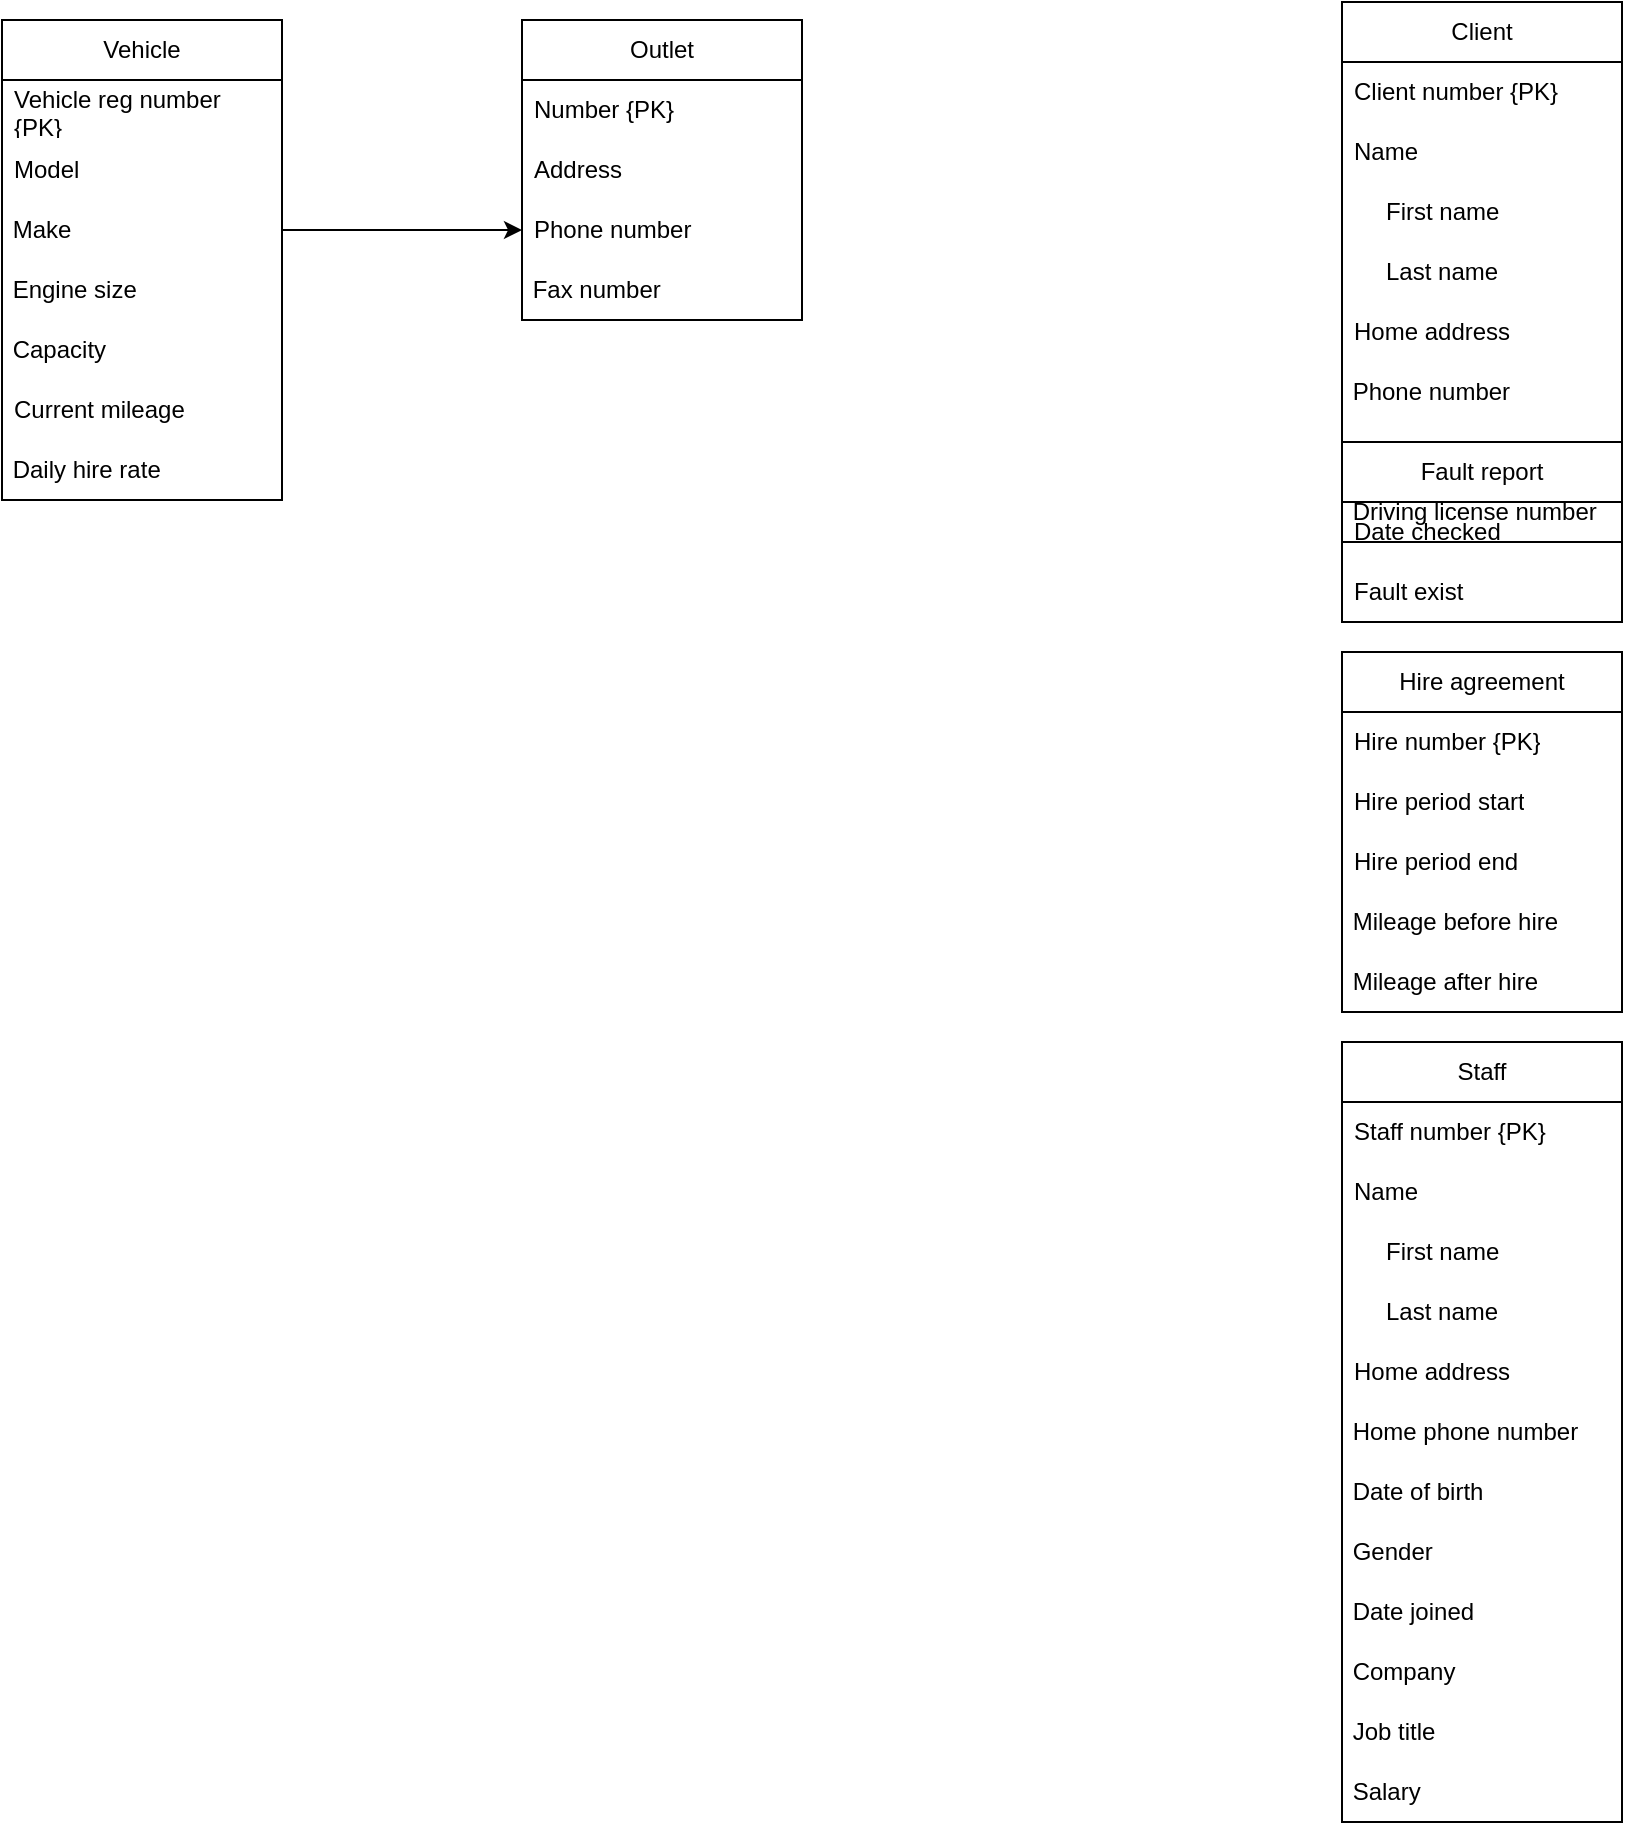 <mxfile version="24.2.7" type="github">
  <diagram name="Page-1" id="LdbcUFC1tRVgujnVX4Xb">
    <mxGraphModel dx="592" dy="398" grid="1" gridSize="10" guides="1" tooltips="1" connect="1" arrows="1" fold="1" page="1" pageScale="1" pageWidth="850" pageHeight="1100" math="0" shadow="0">
      <root>
        <mxCell id="0" />
        <mxCell id="1" parent="0" />
        <mxCell id="Ls-SHakYHyXTyBNyHONt-1" value="Outlet" style="swimlane;fontStyle=0;childLayout=stackLayout;horizontal=1;startSize=30;horizontalStack=0;resizeParent=1;resizeParentMax=0;resizeLast=0;collapsible=1;marginBottom=0;whiteSpace=wrap;html=1;" vertex="1" parent="1">
          <mxGeometry x="300" y="39" width="140" height="150" as="geometry">
            <mxRectangle x="300" y="39" width="70" height="30" as="alternateBounds" />
          </mxGeometry>
        </mxCell>
        <mxCell id="Ls-SHakYHyXTyBNyHONt-2" value="Number {PK}" style="text;strokeColor=none;fillColor=none;align=left;verticalAlign=middle;spacingLeft=4;spacingRight=4;overflow=hidden;points=[[0,0.5],[1,0.5]];portConstraint=eastwest;rotatable=0;whiteSpace=wrap;html=1;" vertex="1" parent="Ls-SHakYHyXTyBNyHONt-1">
          <mxGeometry y="30" width="140" height="30" as="geometry" />
        </mxCell>
        <mxCell id="Ls-SHakYHyXTyBNyHONt-3" value="Address" style="text;strokeColor=none;fillColor=none;align=left;verticalAlign=middle;spacingLeft=4;spacingRight=4;overflow=hidden;points=[[0,0.5],[1,0.5]];portConstraint=eastwest;rotatable=0;whiteSpace=wrap;html=1;" vertex="1" parent="Ls-SHakYHyXTyBNyHONt-1">
          <mxGeometry y="60" width="140" height="30" as="geometry" />
        </mxCell>
        <mxCell id="Ls-SHakYHyXTyBNyHONt-4" value="Phone number" style="text;strokeColor=none;fillColor=none;align=left;verticalAlign=middle;spacingLeft=4;spacingRight=4;overflow=hidden;points=[[0,0.5],[1,0.5]];portConstraint=eastwest;rotatable=0;whiteSpace=wrap;html=1;" vertex="1" parent="Ls-SHakYHyXTyBNyHONt-1">
          <mxGeometry y="90" width="140" height="30" as="geometry" />
        </mxCell>
        <mxCell id="Ls-SHakYHyXTyBNyHONt-34" value="&amp;nbsp;Fax number" style="text;html=1;align=left;verticalAlign=middle;whiteSpace=wrap;rounded=0;" vertex="1" parent="Ls-SHakYHyXTyBNyHONt-1">
          <mxGeometry y="120" width="140" height="30" as="geometry" />
        </mxCell>
        <mxCell id="Ls-SHakYHyXTyBNyHONt-5" value="Client" style="swimlane;fontStyle=0;childLayout=stackLayout;horizontal=1;startSize=30;horizontalStack=0;resizeParent=1;resizeParentMax=0;resizeLast=0;collapsible=1;marginBottom=0;whiteSpace=wrap;html=1;" vertex="1" parent="1">
          <mxGeometry x="710" y="30" width="140" height="270" as="geometry" />
        </mxCell>
        <mxCell id="Ls-SHakYHyXTyBNyHONt-6" value="Client number {PK}" style="text;strokeColor=none;fillColor=none;align=left;verticalAlign=middle;spacingLeft=4;spacingRight=4;overflow=hidden;points=[[0,0.5],[1,0.5]];portConstraint=eastwest;rotatable=0;whiteSpace=wrap;html=1;" vertex="1" parent="Ls-SHakYHyXTyBNyHONt-5">
          <mxGeometry y="30" width="140" height="30" as="geometry" />
        </mxCell>
        <mxCell id="Ls-SHakYHyXTyBNyHONt-7" value="Name" style="text;strokeColor=none;fillColor=none;align=left;verticalAlign=middle;spacingLeft=4;spacingRight=4;overflow=hidden;points=[[0,0.5],[1,0.5]];portConstraint=eastwest;rotatable=0;whiteSpace=wrap;html=1;" vertex="1" parent="Ls-SHakYHyXTyBNyHONt-5">
          <mxGeometry y="60" width="140" height="30" as="geometry" />
        </mxCell>
        <mxCell id="Ls-SHakYHyXTyBNyHONt-65" value="First name" style="text;html=1;align=left;verticalAlign=middle;whiteSpace=wrap;rounded=0;spacingLeft=20;" vertex="1" parent="Ls-SHakYHyXTyBNyHONt-5">
          <mxGeometry y="90" width="140" height="30" as="geometry" />
        </mxCell>
        <mxCell id="Ls-SHakYHyXTyBNyHONt-66" value="Last name" style="text;html=1;align=left;verticalAlign=middle;whiteSpace=wrap;rounded=0;spacingLeft=20;" vertex="1" parent="Ls-SHakYHyXTyBNyHONt-5">
          <mxGeometry y="120" width="140" height="30" as="geometry" />
        </mxCell>
        <mxCell id="Ls-SHakYHyXTyBNyHONt-8" value="Home address" style="text;strokeColor=none;fillColor=none;align=left;verticalAlign=middle;spacingLeft=4;spacingRight=4;overflow=hidden;points=[[0,0.5],[1,0.5]];portConstraint=eastwest;rotatable=0;whiteSpace=wrap;html=1;" vertex="1" parent="Ls-SHakYHyXTyBNyHONt-5">
          <mxGeometry y="150" width="140" height="30" as="geometry" />
        </mxCell>
        <mxCell id="Ls-SHakYHyXTyBNyHONt-28" value="&amp;nbsp;Phone number" style="text;html=1;align=left;verticalAlign=middle;whiteSpace=wrap;rounded=0;" vertex="1" parent="Ls-SHakYHyXTyBNyHONt-5">
          <mxGeometry y="180" width="140" height="30" as="geometry" />
        </mxCell>
        <mxCell id="Ls-SHakYHyXTyBNyHONt-30" value="&amp;nbsp;Date of birth" style="text;html=1;align=left;verticalAlign=middle;whiteSpace=wrap;rounded=0;" vertex="1" parent="Ls-SHakYHyXTyBNyHONt-5">
          <mxGeometry y="210" width="140" height="30" as="geometry" />
        </mxCell>
        <mxCell id="Ls-SHakYHyXTyBNyHONt-29" value="&amp;nbsp;Driving license number" style="text;html=1;align=left;verticalAlign=middle;whiteSpace=wrap;rounded=0;" vertex="1" parent="Ls-SHakYHyXTyBNyHONt-5">
          <mxGeometry y="240" width="140" height="30" as="geometry" />
        </mxCell>
        <mxCell id="Ls-SHakYHyXTyBNyHONt-12" value="Vehicle" style="swimlane;fontStyle=0;childLayout=stackLayout;horizontal=1;startSize=30;horizontalStack=0;resizeParent=1;resizeParentMax=0;resizeLast=0;collapsible=1;marginBottom=0;whiteSpace=wrap;html=1;" vertex="1" parent="1">
          <mxGeometry x="40" y="39" width="140" height="240" as="geometry">
            <mxRectangle x="40" y="39" width="80" height="30" as="alternateBounds" />
          </mxGeometry>
        </mxCell>
        <mxCell id="Ls-SHakYHyXTyBNyHONt-13" value="Vehicle reg number {PK}" style="text;strokeColor=none;fillColor=none;align=left;verticalAlign=middle;spacingLeft=4;spacingRight=4;overflow=hidden;points=[[0,0.5],[1,0.5]];portConstraint=eastwest;rotatable=0;whiteSpace=wrap;html=1;" vertex="1" parent="Ls-SHakYHyXTyBNyHONt-12">
          <mxGeometry y="30" width="140" height="30" as="geometry" />
        </mxCell>
        <mxCell id="Ls-SHakYHyXTyBNyHONt-14" value="Model" style="text;strokeColor=none;fillColor=none;align=left;verticalAlign=middle;spacingLeft=4;spacingRight=4;overflow=hidden;points=[[0,0.5],[1,0.5]];portConstraint=eastwest;rotatable=0;whiteSpace=wrap;html=1;" vertex="1" parent="Ls-SHakYHyXTyBNyHONt-12">
          <mxGeometry y="60" width="140" height="30" as="geometry" />
        </mxCell>
        <mxCell id="Ls-SHakYHyXTyBNyHONt-35" value="&amp;nbsp;Make" style="text;html=1;align=left;verticalAlign=middle;whiteSpace=wrap;rounded=0;" vertex="1" parent="Ls-SHakYHyXTyBNyHONt-12">
          <mxGeometry y="90" width="140" height="30" as="geometry" />
        </mxCell>
        <mxCell id="Ls-SHakYHyXTyBNyHONt-37" value="&amp;nbsp;Engine size" style="text;html=1;align=left;verticalAlign=middle;whiteSpace=wrap;rounded=0;" vertex="1" parent="Ls-SHakYHyXTyBNyHONt-12">
          <mxGeometry y="120" width="140" height="30" as="geometry" />
        </mxCell>
        <mxCell id="Ls-SHakYHyXTyBNyHONt-36" value="&amp;nbsp;Capacity" style="text;html=1;align=left;verticalAlign=middle;whiteSpace=wrap;rounded=0;" vertex="1" parent="Ls-SHakYHyXTyBNyHONt-12">
          <mxGeometry y="150" width="140" height="30" as="geometry" />
        </mxCell>
        <mxCell id="Ls-SHakYHyXTyBNyHONt-15" value="Current mileage" style="text;strokeColor=none;fillColor=none;align=left;verticalAlign=middle;spacingLeft=4;spacingRight=4;overflow=hidden;points=[[0,0.5],[1,0.5]];portConstraint=eastwest;rotatable=0;whiteSpace=wrap;html=1;" vertex="1" parent="Ls-SHakYHyXTyBNyHONt-12">
          <mxGeometry y="180" width="140" height="30" as="geometry" />
        </mxCell>
        <mxCell id="Ls-SHakYHyXTyBNyHONt-39" value="&amp;nbsp;Daily hire rate" style="text;html=1;align=left;verticalAlign=middle;whiteSpace=wrap;rounded=0;" vertex="1" parent="Ls-SHakYHyXTyBNyHONt-12">
          <mxGeometry y="210" width="140" height="30" as="geometry" />
        </mxCell>
        <mxCell id="Ls-SHakYHyXTyBNyHONt-16" value="Staff" style="swimlane;fontStyle=0;childLayout=stackLayout;horizontal=1;startSize=30;horizontalStack=0;resizeParent=1;resizeParentMax=0;resizeLast=0;collapsible=1;marginBottom=0;whiteSpace=wrap;html=1;" vertex="1" parent="1">
          <mxGeometry x="710" y="550" width="140" height="390" as="geometry" />
        </mxCell>
        <mxCell id="Ls-SHakYHyXTyBNyHONt-17" value="Staff number {PK}" style="text;strokeColor=none;fillColor=none;align=left;verticalAlign=middle;spacingLeft=4;spacingRight=4;overflow=hidden;points=[[0,0.5],[1,0.5]];portConstraint=eastwest;rotatable=0;whiteSpace=wrap;html=1;" vertex="1" parent="Ls-SHakYHyXTyBNyHONt-16">
          <mxGeometry y="30" width="140" height="30" as="geometry" />
        </mxCell>
        <mxCell id="Ls-SHakYHyXTyBNyHONt-18" value="Name" style="text;strokeColor=none;fillColor=none;align=left;verticalAlign=middle;spacingLeft=4;spacingRight=4;overflow=hidden;points=[[0,0.5],[1,0.5]];portConstraint=eastwest;rotatable=0;whiteSpace=wrap;html=1;" vertex="1" parent="Ls-SHakYHyXTyBNyHONt-16">
          <mxGeometry y="60" width="140" height="30" as="geometry" />
        </mxCell>
        <mxCell id="Ls-SHakYHyXTyBNyHONt-62" value="First name" style="text;html=1;align=left;verticalAlign=middle;whiteSpace=wrap;rounded=0;spacingLeft=20;" vertex="1" parent="Ls-SHakYHyXTyBNyHONt-16">
          <mxGeometry y="90" width="140" height="30" as="geometry" />
        </mxCell>
        <mxCell id="Ls-SHakYHyXTyBNyHONt-63" value="Last name" style="text;html=1;align=left;verticalAlign=middle;whiteSpace=wrap;rounded=0;spacingLeft=20;" vertex="1" parent="Ls-SHakYHyXTyBNyHONt-16">
          <mxGeometry y="120" width="140" height="30" as="geometry" />
        </mxCell>
        <mxCell id="Ls-SHakYHyXTyBNyHONt-19" value="Home address" style="text;strokeColor=none;fillColor=none;align=left;verticalAlign=middle;spacingLeft=4;spacingRight=4;overflow=hidden;points=[[0,0.5],[1,0.5]];portConstraint=eastwest;rotatable=0;whiteSpace=wrap;html=1;" vertex="1" parent="Ls-SHakYHyXTyBNyHONt-16">
          <mxGeometry y="150" width="140" height="30" as="geometry" />
        </mxCell>
        <mxCell id="Ls-SHakYHyXTyBNyHONt-45" value="&amp;nbsp;Home phone number" style="text;html=1;align=left;verticalAlign=middle;whiteSpace=wrap;rounded=0;" vertex="1" parent="Ls-SHakYHyXTyBNyHONt-16">
          <mxGeometry y="180" width="140" height="30" as="geometry" />
        </mxCell>
        <mxCell id="Ls-SHakYHyXTyBNyHONt-47" value="&amp;nbsp;Date of birth" style="text;html=1;align=left;verticalAlign=middle;whiteSpace=wrap;rounded=0;" vertex="1" parent="Ls-SHakYHyXTyBNyHONt-16">
          <mxGeometry y="210" width="140" height="30" as="geometry" />
        </mxCell>
        <mxCell id="Ls-SHakYHyXTyBNyHONt-46" value="&amp;nbsp;Gender" style="text;html=1;align=left;verticalAlign=middle;whiteSpace=wrap;rounded=0;" vertex="1" parent="Ls-SHakYHyXTyBNyHONt-16">
          <mxGeometry y="240" width="140" height="30" as="geometry" />
        </mxCell>
        <mxCell id="Ls-SHakYHyXTyBNyHONt-44" value="&amp;nbsp;Date joined" style="text;html=1;align=left;verticalAlign=middle;whiteSpace=wrap;rounded=0;" vertex="1" parent="Ls-SHakYHyXTyBNyHONt-16">
          <mxGeometry y="270" width="140" height="30" as="geometry" />
        </mxCell>
        <mxCell id="Ls-SHakYHyXTyBNyHONt-48" value="&amp;nbsp;Company" style="text;html=1;align=left;verticalAlign=middle;whiteSpace=wrap;rounded=0;" vertex="1" parent="Ls-SHakYHyXTyBNyHONt-16">
          <mxGeometry y="300" width="140" height="30" as="geometry" />
        </mxCell>
        <mxCell id="Ls-SHakYHyXTyBNyHONt-49" value="&amp;nbsp;Job title" style="text;html=1;align=left;verticalAlign=middle;whiteSpace=wrap;rounded=0;" vertex="1" parent="Ls-SHakYHyXTyBNyHONt-16">
          <mxGeometry y="330" width="140" height="30" as="geometry" />
        </mxCell>
        <mxCell id="Ls-SHakYHyXTyBNyHONt-50" value="&amp;nbsp;Salary" style="text;html=1;align=left;verticalAlign=middle;whiteSpace=wrap;rounded=0;" vertex="1" parent="Ls-SHakYHyXTyBNyHONt-16">
          <mxGeometry y="360" width="140" height="30" as="geometry" />
        </mxCell>
        <mxCell id="Ls-SHakYHyXTyBNyHONt-20" value="Fault report" style="swimlane;fontStyle=0;childLayout=stackLayout;horizontal=1;startSize=30;horizontalStack=0;resizeParent=1;resizeParentMax=0;resizeLast=0;collapsible=1;marginBottom=0;whiteSpace=wrap;html=1;" vertex="1" parent="1">
          <mxGeometry x="710" y="250" width="140" height="90" as="geometry" />
        </mxCell>
        <mxCell id="Ls-SHakYHyXTyBNyHONt-21" value="Date checked" style="text;strokeColor=none;fillColor=none;align=left;verticalAlign=middle;spacingLeft=4;spacingRight=4;overflow=hidden;points=[[0,0.5],[1,0.5]];portConstraint=eastwest;rotatable=0;whiteSpace=wrap;html=1;" vertex="1" parent="Ls-SHakYHyXTyBNyHONt-20">
          <mxGeometry y="30" width="140" height="30" as="geometry" />
        </mxCell>
        <mxCell id="Ls-SHakYHyXTyBNyHONt-22" value="Fault exist" style="text;strokeColor=none;fillColor=none;align=left;verticalAlign=middle;spacingLeft=4;spacingRight=4;overflow=hidden;points=[[0,0.5],[1,0.5]];portConstraint=eastwest;rotatable=0;whiteSpace=wrap;html=1;" vertex="1" parent="Ls-SHakYHyXTyBNyHONt-20">
          <mxGeometry y="60" width="140" height="30" as="geometry" />
        </mxCell>
        <mxCell id="Ls-SHakYHyXTyBNyHONt-24" value="Hire agreement" style="swimlane;fontStyle=0;childLayout=stackLayout;horizontal=1;startSize=30;horizontalStack=0;resizeParent=1;resizeParentMax=0;resizeLast=0;collapsible=1;marginBottom=0;whiteSpace=wrap;html=1;" vertex="1" parent="1">
          <mxGeometry x="710" y="355" width="140" height="180" as="geometry" />
        </mxCell>
        <mxCell id="Ls-SHakYHyXTyBNyHONt-27" value="Hire number {PK}" style="text;strokeColor=none;fillColor=none;align=left;verticalAlign=middle;spacingLeft=4;spacingRight=4;overflow=hidden;points=[[0,0.5],[1,0.5]];portConstraint=eastwest;rotatable=0;whiteSpace=wrap;html=1;" vertex="1" parent="Ls-SHakYHyXTyBNyHONt-24">
          <mxGeometry y="30" width="140" height="30" as="geometry" />
        </mxCell>
        <mxCell id="Ls-SHakYHyXTyBNyHONt-25" value="Hire period start" style="text;strokeColor=none;fillColor=none;align=left;verticalAlign=middle;spacingLeft=4;spacingRight=4;overflow=hidden;points=[[0,0.5],[1,0.5]];portConstraint=eastwest;rotatable=0;whiteSpace=wrap;html=1;" vertex="1" parent="Ls-SHakYHyXTyBNyHONt-24">
          <mxGeometry y="60" width="140" height="30" as="geometry" />
        </mxCell>
        <mxCell id="Ls-SHakYHyXTyBNyHONt-26" value="Hire period end" style="text;strokeColor=none;fillColor=none;align=left;verticalAlign=middle;spacingLeft=4;spacingRight=4;overflow=hidden;points=[[0,0.5],[1,0.5]];portConstraint=eastwest;rotatable=0;whiteSpace=wrap;html=1;" vertex="1" parent="Ls-SHakYHyXTyBNyHONt-24">
          <mxGeometry y="90" width="140" height="30" as="geometry" />
        </mxCell>
        <mxCell id="Ls-SHakYHyXTyBNyHONt-43" value="&amp;nbsp;Mileage before hire" style="text;html=1;align=left;verticalAlign=middle;whiteSpace=wrap;rounded=0;" vertex="1" parent="Ls-SHakYHyXTyBNyHONt-24">
          <mxGeometry y="120" width="140" height="30" as="geometry" />
        </mxCell>
        <mxCell id="Ls-SHakYHyXTyBNyHONt-42" value="&amp;nbsp;Mileage after hire" style="text;html=1;align=left;verticalAlign=middle;whiteSpace=wrap;rounded=0;" vertex="1" parent="Ls-SHakYHyXTyBNyHONt-24">
          <mxGeometry y="150" width="140" height="30" as="geometry" />
        </mxCell>
        <mxCell id="Ls-SHakYHyXTyBNyHONt-61" style="edgeStyle=orthogonalEdgeStyle;rounded=0;orthogonalLoop=1;jettySize=auto;html=1;entryX=0;entryY=0.5;entryDx=0;entryDy=0;" edge="1" parent="1" source="Ls-SHakYHyXTyBNyHONt-35" target="Ls-SHakYHyXTyBNyHONt-4">
          <mxGeometry relative="1" as="geometry" />
        </mxCell>
      </root>
    </mxGraphModel>
  </diagram>
</mxfile>
